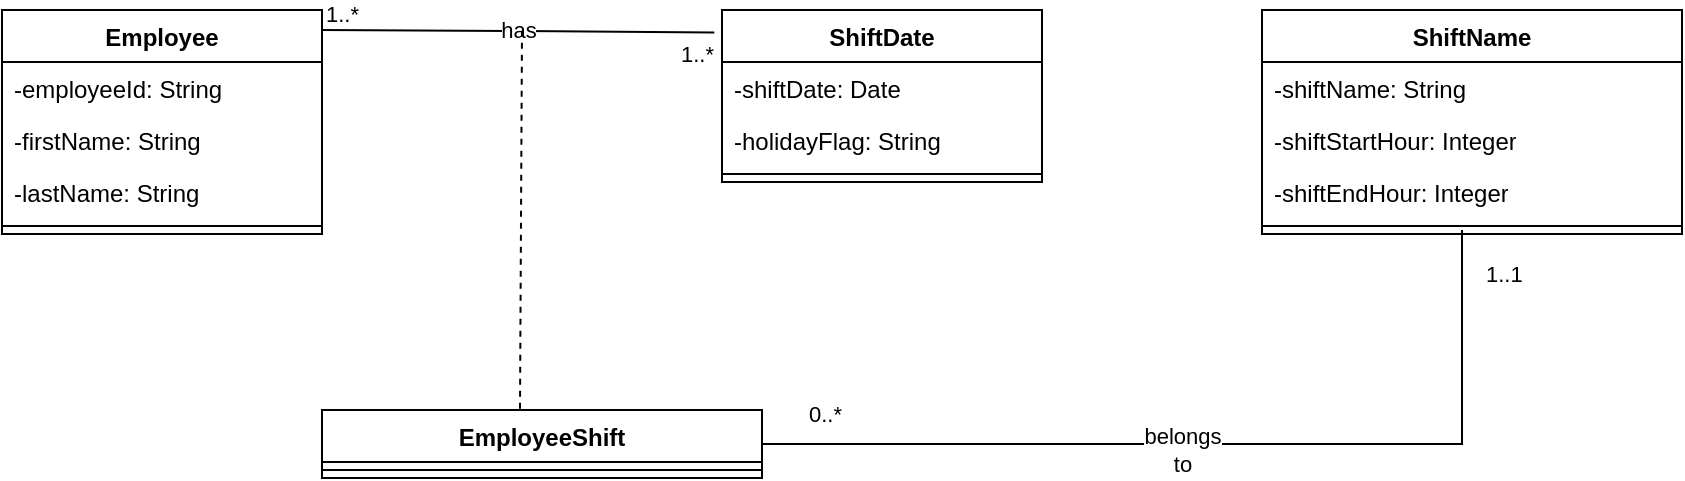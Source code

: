 <mxfile version="26.1.1">
  <diagram name="Page-1" id="65WN6ebGnSFcx6ZCMlt7">
    <mxGraphModel dx="1118" dy="533" grid="1" gridSize="10" guides="1" tooltips="1" connect="1" arrows="1" fold="1" page="1" pageScale="1" pageWidth="2500" pageHeight="2500" math="0" shadow="0">
      <root>
        <mxCell id="0" />
        <mxCell id="1" parent="0" />
        <mxCell id="PcQGFeJ-aze7WsRTO7Gk-1" value="Employee" style="swimlane;fontStyle=1;align=center;verticalAlign=top;childLayout=stackLayout;horizontal=1;startSize=26;horizontalStack=0;resizeParent=1;resizeParentMax=0;resizeLast=0;collapsible=1;marginBottom=0;whiteSpace=wrap;html=1;" parent="1" vertex="1">
          <mxGeometry x="360" y="280" width="160" height="112" as="geometry" />
        </mxCell>
        <mxCell id="PcQGFeJ-aze7WsRTO7Gk-2" value="&lt;div&gt;-employeeId: String&lt;/div&gt;&lt;div&gt;&lt;br&gt;&lt;/div&gt;&lt;div&gt;&lt;br&gt;&lt;/div&gt;" style="text;strokeColor=none;fillColor=none;align=left;verticalAlign=top;spacingLeft=4;spacingRight=4;overflow=hidden;rotatable=0;points=[[0,0.5],[1,0.5]];portConstraint=eastwest;whiteSpace=wrap;html=1;" parent="PcQGFeJ-aze7WsRTO7Gk-1" vertex="1">
          <mxGeometry y="26" width="160" height="26" as="geometry" />
        </mxCell>
        <mxCell id="PcQGFeJ-aze7WsRTO7Gk-17" value="-firstName: String" style="text;strokeColor=none;fillColor=none;align=left;verticalAlign=top;spacingLeft=4;spacingRight=4;overflow=hidden;rotatable=0;points=[[0,0.5],[1,0.5]];portConstraint=eastwest;whiteSpace=wrap;html=1;" parent="PcQGFeJ-aze7WsRTO7Gk-1" vertex="1">
          <mxGeometry y="52" width="160" height="26" as="geometry" />
        </mxCell>
        <mxCell id="PcQGFeJ-aze7WsRTO7Gk-18" value="-lastName: String" style="text;strokeColor=none;fillColor=none;align=left;verticalAlign=top;spacingLeft=4;spacingRight=4;overflow=hidden;rotatable=0;points=[[0,0.5],[1,0.5]];portConstraint=eastwest;whiteSpace=wrap;html=1;" parent="PcQGFeJ-aze7WsRTO7Gk-1" vertex="1">
          <mxGeometry y="78" width="160" height="26" as="geometry" />
        </mxCell>
        <mxCell id="PcQGFeJ-aze7WsRTO7Gk-3" value="" style="line;strokeWidth=1;fillColor=none;align=left;verticalAlign=middle;spacingTop=-1;spacingLeft=3;spacingRight=3;rotatable=0;labelPosition=right;points=[];portConstraint=eastwest;strokeColor=inherit;" parent="PcQGFeJ-aze7WsRTO7Gk-1" vertex="1">
          <mxGeometry y="104" width="160" height="8" as="geometry" />
        </mxCell>
        <mxCell id="PcQGFeJ-aze7WsRTO7Gk-5" value="ShiftDate" style="swimlane;fontStyle=1;align=center;verticalAlign=top;childLayout=stackLayout;horizontal=1;startSize=26;horizontalStack=0;resizeParent=1;resizeParentMax=0;resizeLast=0;collapsible=1;marginBottom=0;whiteSpace=wrap;html=1;" parent="1" vertex="1">
          <mxGeometry x="720" y="280" width="160" height="86" as="geometry" />
        </mxCell>
        <mxCell id="PcQGFeJ-aze7WsRTO7Gk-19" value="-shiftDate: Date" style="text;strokeColor=none;fillColor=none;align=left;verticalAlign=top;spacingLeft=4;spacingRight=4;overflow=hidden;rotatable=0;points=[[0,0.5],[1,0.5]];portConstraint=eastwest;whiteSpace=wrap;html=1;" parent="PcQGFeJ-aze7WsRTO7Gk-5" vertex="1">
          <mxGeometry y="26" width="160" height="26" as="geometry" />
        </mxCell>
        <mxCell id="PcQGFeJ-aze7WsRTO7Gk-6" value="-holidayFlag: String" style="text;strokeColor=none;fillColor=none;align=left;verticalAlign=top;spacingLeft=4;spacingRight=4;overflow=hidden;rotatable=0;points=[[0,0.5],[1,0.5]];portConstraint=eastwest;whiteSpace=wrap;html=1;" parent="PcQGFeJ-aze7WsRTO7Gk-5" vertex="1">
          <mxGeometry y="52" width="160" height="26" as="geometry" />
        </mxCell>
        <mxCell id="PcQGFeJ-aze7WsRTO7Gk-7" value="" style="line;strokeWidth=1;fillColor=none;align=left;verticalAlign=middle;spacingTop=-1;spacingLeft=3;spacingRight=3;rotatable=0;labelPosition=right;points=[];portConstraint=eastwest;strokeColor=inherit;" parent="PcQGFeJ-aze7WsRTO7Gk-5" vertex="1">
          <mxGeometry y="78" width="160" height="8" as="geometry" />
        </mxCell>
        <mxCell id="PcQGFeJ-aze7WsRTO7Gk-9" value="ShiftName" style="swimlane;fontStyle=1;align=center;verticalAlign=top;childLayout=stackLayout;horizontal=1;startSize=26;horizontalStack=0;resizeParent=1;resizeParentMax=0;resizeLast=0;collapsible=1;marginBottom=0;whiteSpace=wrap;html=1;" parent="1" vertex="1">
          <mxGeometry x="990" y="280" width="210" height="112" as="geometry" />
        </mxCell>
        <mxCell id="PcQGFeJ-aze7WsRTO7Gk-10" value="-shiftName: String" style="text;strokeColor=none;fillColor=none;align=left;verticalAlign=top;spacingLeft=4;spacingRight=4;overflow=hidden;rotatable=0;points=[[0,0.5],[1,0.5]];portConstraint=eastwest;whiteSpace=wrap;html=1;" parent="PcQGFeJ-aze7WsRTO7Gk-9" vertex="1">
          <mxGeometry y="26" width="210" height="26" as="geometry" />
        </mxCell>
        <mxCell id="PcQGFeJ-aze7WsRTO7Gk-21" value="-shiftStartHour: Integer " style="text;strokeColor=none;fillColor=none;align=left;verticalAlign=top;spacingLeft=4;spacingRight=4;overflow=hidden;rotatable=0;points=[[0,0.5],[1,0.5]];portConstraint=eastwest;whiteSpace=wrap;html=1;" parent="PcQGFeJ-aze7WsRTO7Gk-9" vertex="1">
          <mxGeometry y="52" width="210" height="26" as="geometry" />
        </mxCell>
        <mxCell id="PcQGFeJ-aze7WsRTO7Gk-22" value="-shiftEndHour: Integer" style="text;strokeColor=none;fillColor=none;align=left;verticalAlign=top;spacingLeft=4;spacingRight=4;overflow=hidden;rotatable=0;points=[[0,0.5],[1,0.5]];portConstraint=eastwest;whiteSpace=wrap;html=1;" parent="PcQGFeJ-aze7WsRTO7Gk-9" vertex="1">
          <mxGeometry y="78" width="210" height="26" as="geometry" />
        </mxCell>
        <mxCell id="PcQGFeJ-aze7WsRTO7Gk-11" value="" style="line;strokeWidth=1;fillColor=none;align=left;verticalAlign=middle;spacingTop=-1;spacingLeft=3;spacingRight=3;rotatable=0;labelPosition=right;points=[];portConstraint=eastwest;strokeColor=inherit;" parent="PcQGFeJ-aze7WsRTO7Gk-9" vertex="1">
          <mxGeometry y="104" width="210" height="8" as="geometry" />
        </mxCell>
        <mxCell id="PcQGFeJ-aze7WsRTO7Gk-13" value="EmployeeShift" style="swimlane;fontStyle=1;align=center;verticalAlign=top;childLayout=stackLayout;horizontal=1;startSize=26;horizontalStack=0;resizeParent=1;resizeParentMax=0;resizeLast=0;collapsible=1;marginBottom=0;whiteSpace=wrap;html=1;" parent="1" vertex="1">
          <mxGeometry x="520" y="480" width="220" height="34" as="geometry" />
        </mxCell>
        <mxCell id="PcQGFeJ-aze7WsRTO7Gk-15" value="" style="line;strokeWidth=1;fillColor=none;align=left;verticalAlign=middle;spacingTop=-1;spacingLeft=3;spacingRight=3;rotatable=0;labelPosition=right;points=[];portConstraint=eastwest;strokeColor=inherit;" parent="PcQGFeJ-aze7WsRTO7Gk-13" vertex="1">
          <mxGeometry y="26" width="220" height="8" as="geometry" />
        </mxCell>
        <mxCell id="XWmf0aIH8T6nt6D_eVxd-12" value="" style="endArrow=none;html=1;edgeStyle=orthogonalEdgeStyle;rounded=0;entryX=-0.024;entryY=0.131;entryDx=0;entryDy=0;entryPerimeter=0;" edge="1" parent="1" target="PcQGFeJ-aze7WsRTO7Gk-5">
          <mxGeometry relative="1" as="geometry">
            <mxPoint x="520" y="290" as="sourcePoint" />
            <mxPoint x="680" y="290" as="targetPoint" />
          </mxGeometry>
        </mxCell>
        <mxCell id="XWmf0aIH8T6nt6D_eVxd-13" value="1..*" style="edgeLabel;resizable=0;html=1;align=left;verticalAlign=bottom;" connectable="0" vertex="1" parent="XWmf0aIH8T6nt6D_eVxd-12">
          <mxGeometry x="-1" relative="1" as="geometry">
            <mxPoint as="offset" />
          </mxGeometry>
        </mxCell>
        <mxCell id="XWmf0aIH8T6nt6D_eVxd-14" value="1..*" style="edgeLabel;resizable=0;html=1;align=right;verticalAlign=bottom;" connectable="0" vertex="1" parent="XWmf0aIH8T6nt6D_eVxd-12">
          <mxGeometry x="1" relative="1" as="geometry">
            <mxPoint y="19" as="offset" />
          </mxGeometry>
        </mxCell>
        <mxCell id="XWmf0aIH8T6nt6D_eVxd-19" value="has" style="edgeLabel;html=1;align=center;verticalAlign=middle;resizable=0;points=[];" vertex="1" connectable="0" parent="XWmf0aIH8T6nt6D_eVxd-12">
          <mxGeometry x="-0.007" y="1" relative="1" as="geometry">
            <mxPoint as="offset" />
          </mxGeometry>
        </mxCell>
        <mxCell id="XWmf0aIH8T6nt6D_eVxd-15" value="" style="endArrow=none;html=1;edgeStyle=orthogonalEdgeStyle;rounded=0;exitX=1;exitY=0.5;exitDx=0;exitDy=0;" edge="1" parent="1" source="PcQGFeJ-aze7WsRTO7Gk-13">
          <mxGeometry relative="1" as="geometry">
            <mxPoint x="770" y="500" as="sourcePoint" />
            <mxPoint x="1090" y="390" as="targetPoint" />
            <Array as="points">
              <mxPoint x="1090" y="497" />
              <mxPoint x="1090" y="390" />
            </Array>
          </mxGeometry>
        </mxCell>
        <mxCell id="XWmf0aIH8T6nt6D_eVxd-16" value="1..1" style="edgeLabel;resizable=0;html=1;align=left;verticalAlign=bottom;" connectable="0" vertex="1" parent="XWmf0aIH8T6nt6D_eVxd-15">
          <mxGeometry x="-1" relative="1" as="geometry">
            <mxPoint x="360" y="-77" as="offset" />
          </mxGeometry>
        </mxCell>
        <mxCell id="XWmf0aIH8T6nt6D_eVxd-17" value="0..*" style="edgeLabel;resizable=0;html=1;align=right;verticalAlign=bottom;" connectable="0" vertex="1" parent="XWmf0aIH8T6nt6D_eVxd-15">
          <mxGeometry x="1" relative="1" as="geometry">
            <mxPoint x="-310" y="100" as="offset" />
          </mxGeometry>
        </mxCell>
        <mxCell id="XWmf0aIH8T6nt6D_eVxd-20" value="belongs&lt;br&gt;to" style="edgeLabel;html=1;align=center;verticalAlign=middle;resizable=0;points=[];" vertex="1" connectable="0" parent="XWmf0aIH8T6nt6D_eVxd-15">
          <mxGeometry x="0.051" y="-3" relative="1" as="geometry">
            <mxPoint x="-30" as="offset" />
          </mxGeometry>
        </mxCell>
        <mxCell id="XWmf0aIH8T6nt6D_eVxd-18" value="" style="endArrow=none;dashed=1;html=1;rounded=0;exitX=0.45;exitY=-0.02;exitDx=0;exitDy=0;exitPerimeter=0;" edge="1" parent="1" source="PcQGFeJ-aze7WsRTO7Gk-13">
          <mxGeometry width="50" height="50" relative="1" as="geometry">
            <mxPoint x="620" y="470" as="sourcePoint" />
            <mxPoint x="620" y="290" as="targetPoint" />
          </mxGeometry>
        </mxCell>
      </root>
    </mxGraphModel>
  </diagram>
</mxfile>
